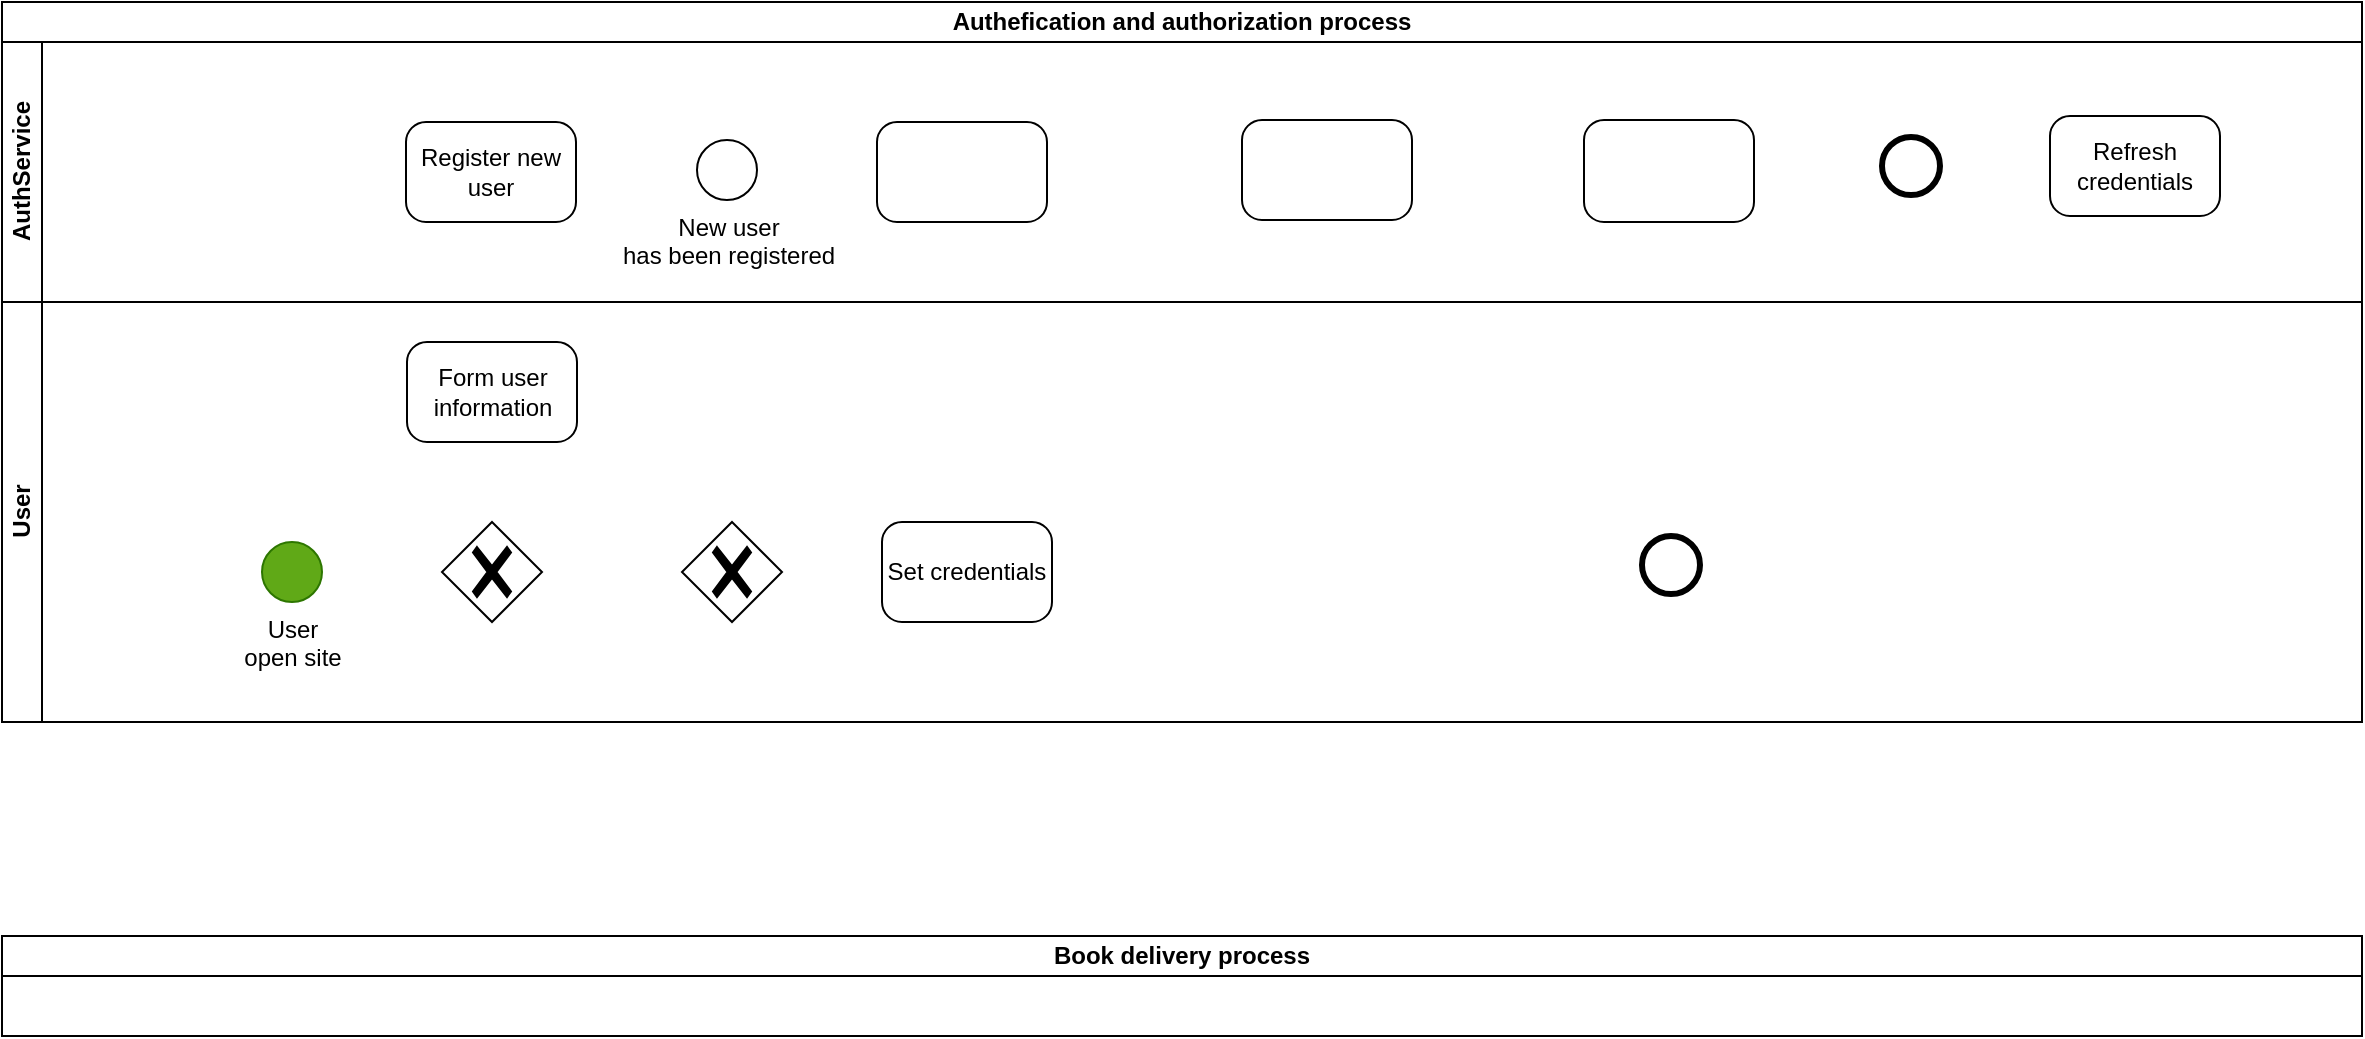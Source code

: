 <mxfile version="21.3.2" type="github">
  <diagram name="Page-1" id="TBonSNZiZIiBdV-WVj1p">
    <mxGraphModel dx="1400" dy="732" grid="1" gridSize="10" guides="1" tooltips="1" connect="1" arrows="1" fold="1" page="1" pageScale="1" pageWidth="850" pageHeight="1100" math="0" shadow="0">
      <root>
        <mxCell id="0" />
        <mxCell id="1" parent="0" />
        <mxCell id="3vJ2UcszjquGtxQblnKa-1" value="Authefication and authorization process" style="swimlane;html=1;childLayout=stackLayout;resizeParent=1;resizeParentMax=0;horizontal=1;startSize=20;horizontalStack=0;whiteSpace=wrap;" vertex="1" parent="1">
          <mxGeometry x="80" y="100" width="1180" height="360" as="geometry" />
        </mxCell>
        <mxCell id="3vJ2UcszjquGtxQblnKa-2" value="AuthService" style="swimlane;html=1;startSize=20;horizontal=0;" vertex="1" parent="3vJ2UcszjquGtxQblnKa-1">
          <mxGeometry y="20" width="1180" height="130" as="geometry" />
        </mxCell>
        <mxCell id="3vJ2UcszjquGtxQblnKa-16" value="Register new user" style="points=[[0.25,0,0],[0.5,0,0],[0.75,0,0],[1,0.25,0],[1,0.5,0],[1,0.75,0],[0.75,1,0],[0.5,1,0],[0.25,1,0],[0,0.75,0],[0,0.5,0],[0,0.25,0]];shape=mxgraph.bpmn.task;whiteSpace=wrap;rectStyle=rounded;size=10;html=1;container=1;expand=0;collapsible=0;taskMarker=abstract;" vertex="1" parent="3vJ2UcszjquGtxQblnKa-2">
          <mxGeometry x="202" y="40" width="85" height="50" as="geometry" />
        </mxCell>
        <mxCell id="3vJ2UcszjquGtxQblnKa-17" value="New user&lt;br&gt;has been registered" style="points=[[0.145,0.145,0],[0.5,0,0],[0.855,0.145,0],[1,0.5,0],[0.855,0.855,0],[0.5,1,0],[0.145,0.855,0],[0,0.5,0]];shape=mxgraph.bpmn.event;html=1;verticalLabelPosition=bottom;labelBackgroundColor=#ffffff;verticalAlign=top;align=center;perimeter=ellipsePerimeter;outlineConnect=0;aspect=fixed;outline=standard;symbol=general;" vertex="1" parent="3vJ2UcszjquGtxQblnKa-2">
          <mxGeometry x="347.5" y="49" width="30" height="30" as="geometry" />
        </mxCell>
        <mxCell id="3vJ2UcszjquGtxQblnKa-19" value="" style="points=[[0.25,0,0],[0.5,0,0],[0.75,0,0],[1,0.25,0],[1,0.5,0],[1,0.75,0],[0.75,1,0],[0.5,1,0],[0.25,1,0],[0,0.75,0],[0,0.5,0],[0,0.25,0]];shape=mxgraph.bpmn.task;whiteSpace=wrap;rectStyle=rounded;size=10;html=1;container=1;expand=0;collapsible=0;taskMarker=abstract;" vertex="1" parent="3vJ2UcszjquGtxQblnKa-2">
          <mxGeometry x="437.5" y="40" width="85" height="50" as="geometry" />
        </mxCell>
        <mxCell id="3vJ2UcszjquGtxQblnKa-29" value="" style="points=[[0.25,0,0],[0.5,0,0],[0.75,0,0],[1,0.25,0],[1,0.5,0],[1,0.75,0],[0.75,1,0],[0.5,1,0],[0.25,1,0],[0,0.75,0],[0,0.5,0],[0,0.25,0]];shape=mxgraph.bpmn.task;whiteSpace=wrap;rectStyle=rounded;size=10;html=1;container=1;expand=0;collapsible=0;taskMarker=abstract;" vertex="1" parent="3vJ2UcszjquGtxQblnKa-2">
          <mxGeometry x="620" y="39" width="85" height="50" as="geometry" />
        </mxCell>
        <mxCell id="3vJ2UcszjquGtxQblnKa-30" value="" style="points=[[0.25,0,0],[0.5,0,0],[0.75,0,0],[1,0.25,0],[1,0.5,0],[1,0.75,0],[0.75,1,0],[0.5,1,0],[0.25,1,0],[0,0.75,0],[0,0.5,0],[0,0.25,0]];shape=mxgraph.bpmn.task;whiteSpace=wrap;rectStyle=rounded;size=10;html=1;container=1;expand=0;collapsible=0;taskMarker=abstract;" vertex="1" parent="3vJ2UcszjquGtxQblnKa-2">
          <mxGeometry x="791" y="39" width="85" height="51" as="geometry" />
        </mxCell>
        <mxCell id="3vJ2UcszjquGtxQblnKa-35" value="Refresh&lt;br&gt;credentials" style="points=[[0.25,0,0],[0.5,0,0],[0.75,0,0],[1,0.25,0],[1,0.5,0],[1,0.75,0],[0.75,1,0],[0.5,1,0],[0.25,1,0],[0,0.75,0],[0,0.5,0],[0,0.25,0]];shape=mxgraph.bpmn.task;whiteSpace=wrap;rectStyle=rounded;size=10;html=1;container=1;expand=0;collapsible=0;taskMarker=abstract;" vertex="1" parent="3vJ2UcszjquGtxQblnKa-2">
          <mxGeometry x="1024" y="37" width="85" height="50" as="geometry" />
        </mxCell>
        <mxCell id="3vJ2UcszjquGtxQblnKa-36" value="" style="points=[[0.145,0.145,0],[0.5,0,0],[0.855,0.145,0],[1,0.5,0],[0.855,0.855,0],[0.5,1,0],[0.145,0.855,0],[0,0.5,0]];shape=mxgraph.bpmn.event;html=1;verticalLabelPosition=bottom;labelBackgroundColor=#ffffff;verticalAlign=top;align=center;perimeter=ellipsePerimeter;outlineConnect=0;aspect=fixed;outline=end;symbol=terminate2;" vertex="1" parent="3vJ2UcszjquGtxQblnKa-2">
          <mxGeometry x="940" y="47.5" width="29" height="29" as="geometry" />
        </mxCell>
        <mxCell id="3vJ2UcszjquGtxQblnKa-3" value="User" style="swimlane;html=1;startSize=20;horizontal=0;" vertex="1" parent="3vJ2UcszjquGtxQblnKa-1">
          <mxGeometry y="150" width="1180" height="210" as="geometry" />
        </mxCell>
        <mxCell id="3vJ2UcszjquGtxQblnKa-20" value="&lt;font color=&quot;#000000&quot;&gt;User &lt;br&gt;open site&lt;/font&gt;" style="points=[[0.145,0.145,0],[0.5,0,0],[0.855,0.145,0],[1,0.5,0],[0.855,0.855,0],[0.5,1,0],[0.145,0.855,0],[0,0.5,0]];shape=mxgraph.bpmn.event;html=1;verticalLabelPosition=bottom;labelBackgroundColor=#ffffff;verticalAlign=top;align=center;perimeter=ellipsePerimeter;outlineConnect=0;aspect=fixed;outline=standard;symbol=general;fillColor=#60a917;fontColor=#ffffff;strokeColor=#2D7600;" vertex="1" parent="3vJ2UcszjquGtxQblnKa-3">
          <mxGeometry x="130" y="120" width="30" height="30" as="geometry" />
        </mxCell>
        <mxCell id="3vJ2UcszjquGtxQblnKa-21" value="" style="points=[[0.25,0.25,0],[0.5,0,0],[0.75,0.25,0],[1,0.5,0],[0.75,0.75,0],[0.5,1,0],[0.25,0.75,0],[0,0.5,0]];shape=mxgraph.bpmn.gateway2;html=1;verticalLabelPosition=bottom;labelBackgroundColor=#ffffff;verticalAlign=top;align=center;perimeter=rhombusPerimeter;outlineConnect=0;outline=none;symbol=none;gwType=exclusive;" vertex="1" parent="3vJ2UcszjquGtxQblnKa-3">
          <mxGeometry x="220" y="110" width="50" height="50" as="geometry" />
        </mxCell>
        <mxCell id="3vJ2UcszjquGtxQblnKa-22" value="Set credentials" style="points=[[0.25,0,0],[0.5,0,0],[0.75,0,0],[1,0.25,0],[1,0.5,0],[1,0.75,0],[0.75,1,0],[0.5,1,0],[0.25,1,0],[0,0.75,0],[0,0.5,0],[0,0.25,0]];shape=mxgraph.bpmn.task;whiteSpace=wrap;rectStyle=rounded;size=10;html=1;container=1;expand=0;collapsible=0;taskMarker=abstract;" vertex="1" parent="3vJ2UcszjquGtxQblnKa-3">
          <mxGeometry x="440" y="110" width="85" height="50" as="geometry" />
        </mxCell>
        <mxCell id="3vJ2UcszjquGtxQblnKa-23" value="Form user information" style="points=[[0.25,0,0],[0.5,0,0],[0.75,0,0],[1,0.25,0],[1,0.5,0],[1,0.75,0],[0.75,1,0],[0.5,1,0],[0.25,1,0],[0,0.75,0],[0,0.5,0],[0,0.25,0]];shape=mxgraph.bpmn.task;whiteSpace=wrap;rectStyle=rounded;size=10;html=1;container=1;expand=0;collapsible=0;taskMarker=abstract;" vertex="1" parent="3vJ2UcszjquGtxQblnKa-3">
          <mxGeometry x="202.5" y="20" width="85" height="50" as="geometry" />
        </mxCell>
        <mxCell id="3vJ2UcszjquGtxQblnKa-24" value="" style="points=[[0.25,0.25,0],[0.5,0,0],[0.75,0.25,0],[1,0.5,0],[0.75,0.75,0],[0.5,1,0],[0.25,0.75,0],[0,0.5,0]];shape=mxgraph.bpmn.gateway2;html=1;verticalLabelPosition=bottom;labelBackgroundColor=#ffffff;verticalAlign=top;align=center;perimeter=rhombusPerimeter;outlineConnect=0;outline=none;symbol=none;gwType=exclusive;" vertex="1" parent="3vJ2UcszjquGtxQblnKa-3">
          <mxGeometry x="340" y="110" width="50" height="50" as="geometry" />
        </mxCell>
        <mxCell id="3vJ2UcszjquGtxQblnKa-34" value="" style="points=[[0.145,0.145,0],[0.5,0,0],[0.855,0.145,0],[1,0.5,0],[0.855,0.855,0],[0.5,1,0],[0.145,0.855,0],[0,0.5,0]];shape=mxgraph.bpmn.event;html=1;verticalLabelPosition=bottom;labelBackgroundColor=#ffffff;verticalAlign=top;align=center;perimeter=ellipsePerimeter;outlineConnect=0;aspect=fixed;outline=end;symbol=terminate2;" vertex="1" parent="3vJ2UcszjquGtxQblnKa-3">
          <mxGeometry x="820" y="117" width="29" height="29" as="geometry" />
        </mxCell>
        <mxCell id="3vJ2UcszjquGtxQblnKa-7" value="Book delivery process" style="swimlane;html=1;childLayout=stackLayout;resizeParent=1;resizeParentMax=0;horizontal=1;startSize=20;horizontalStack=0;whiteSpace=wrap;" vertex="1" collapsed="1" parent="1">
          <mxGeometry x="80" y="567" width="1180" height="50" as="geometry">
            <mxRectangle x="130" y="410" width="480" height="380" as="alternateBounds" />
          </mxGeometry>
        </mxCell>
        <mxCell id="3vJ2UcszjquGtxQblnKa-8" value="Lane 1" style="swimlane;html=1;startSize=20;horizontal=0;" vertex="1" parent="3vJ2UcszjquGtxQblnKa-7">
          <mxGeometry y="20" width="480" height="120" as="geometry" />
        </mxCell>
        <mxCell id="3vJ2UcszjquGtxQblnKa-9" value="Lane 2" style="swimlane;html=1;startSize=20;horizontal=0;" vertex="1" parent="3vJ2UcszjquGtxQblnKa-7">
          <mxGeometry y="140" width="480" height="120" as="geometry" />
        </mxCell>
        <mxCell id="3vJ2UcszjquGtxQblnKa-10" value="Lane 3" style="swimlane;html=1;startSize=20;horizontal=0;" vertex="1" parent="3vJ2UcszjquGtxQblnKa-7">
          <mxGeometry y="260" width="480" height="120" as="geometry" />
        </mxCell>
      </root>
    </mxGraphModel>
  </diagram>
</mxfile>
